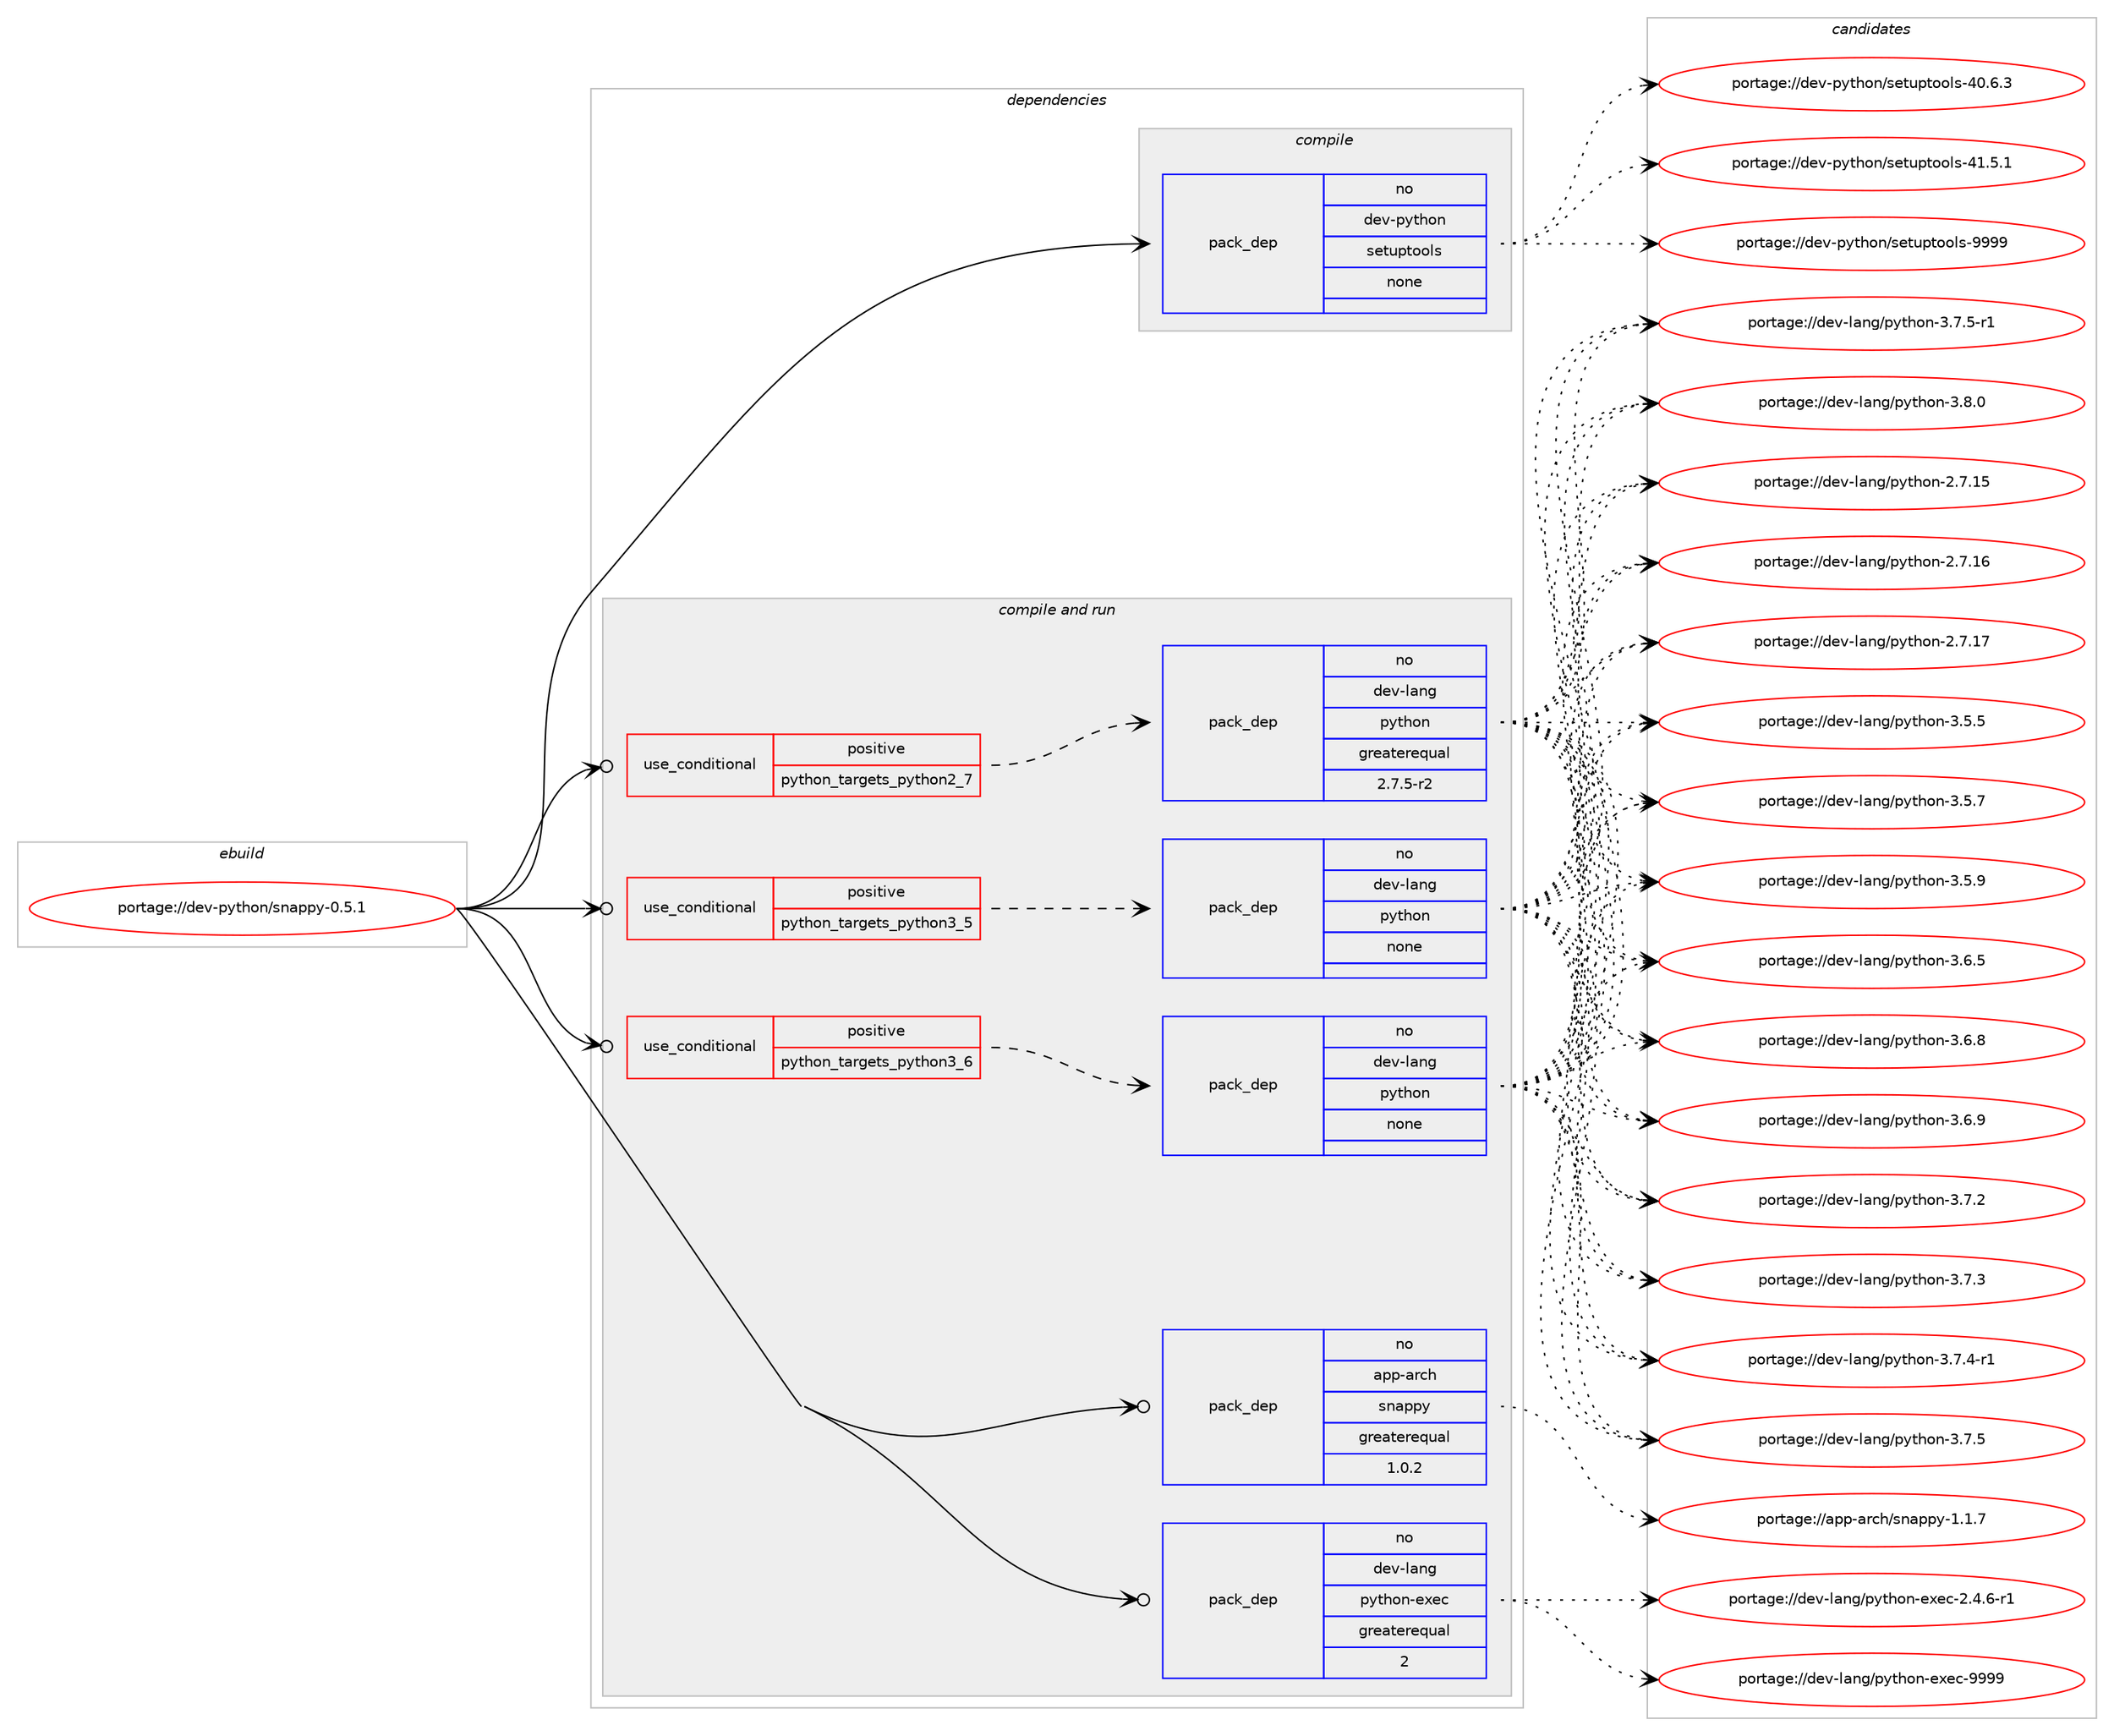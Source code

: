 digraph prolog {

# *************
# Graph options
# *************

newrank=true;
concentrate=true;
compound=true;
graph [rankdir=LR,fontname=Helvetica,fontsize=10,ranksep=1.5];#, ranksep=2.5, nodesep=0.2];
edge  [arrowhead=vee];
node  [fontname=Helvetica,fontsize=10];

# **********
# The ebuild
# **********

subgraph cluster_leftcol {
color=gray;
rank=same;
label=<<i>ebuild</i>>;
id [label="portage://dev-python/snappy-0.5.1", color=red, width=4, href="../dev-python/snappy-0.5.1.svg"];
}

# ****************
# The dependencies
# ****************

subgraph cluster_midcol {
color=gray;
label=<<i>dependencies</i>>;
subgraph cluster_compile {
fillcolor="#eeeeee";
style=filled;
label=<<i>compile</i>>;
subgraph pack130422 {
dependency172608 [label=<<TABLE BORDER="0" CELLBORDER="1" CELLSPACING="0" CELLPADDING="4" WIDTH="220"><TR><TD ROWSPAN="6" CELLPADDING="30">pack_dep</TD></TR><TR><TD WIDTH="110">no</TD></TR><TR><TD>dev-python</TD></TR><TR><TD>setuptools</TD></TR><TR><TD>none</TD></TR><TR><TD></TD></TR></TABLE>>, shape=none, color=blue];
}
id:e -> dependency172608:w [weight=20,style="solid",arrowhead="vee"];
}
subgraph cluster_compileandrun {
fillcolor="#eeeeee";
style=filled;
label=<<i>compile and run</i>>;
subgraph cond38783 {
dependency172609 [label=<<TABLE BORDER="0" CELLBORDER="1" CELLSPACING="0" CELLPADDING="4"><TR><TD ROWSPAN="3" CELLPADDING="10">use_conditional</TD></TR><TR><TD>positive</TD></TR><TR><TD>python_targets_python2_7</TD></TR></TABLE>>, shape=none, color=red];
subgraph pack130423 {
dependency172610 [label=<<TABLE BORDER="0" CELLBORDER="1" CELLSPACING="0" CELLPADDING="4" WIDTH="220"><TR><TD ROWSPAN="6" CELLPADDING="30">pack_dep</TD></TR><TR><TD WIDTH="110">no</TD></TR><TR><TD>dev-lang</TD></TR><TR><TD>python</TD></TR><TR><TD>greaterequal</TD></TR><TR><TD>2.7.5-r2</TD></TR></TABLE>>, shape=none, color=blue];
}
dependency172609:e -> dependency172610:w [weight=20,style="dashed",arrowhead="vee"];
}
id:e -> dependency172609:w [weight=20,style="solid",arrowhead="odotvee"];
subgraph cond38784 {
dependency172611 [label=<<TABLE BORDER="0" CELLBORDER="1" CELLSPACING="0" CELLPADDING="4"><TR><TD ROWSPAN="3" CELLPADDING="10">use_conditional</TD></TR><TR><TD>positive</TD></TR><TR><TD>python_targets_python3_5</TD></TR></TABLE>>, shape=none, color=red];
subgraph pack130424 {
dependency172612 [label=<<TABLE BORDER="0" CELLBORDER="1" CELLSPACING="0" CELLPADDING="4" WIDTH="220"><TR><TD ROWSPAN="6" CELLPADDING="30">pack_dep</TD></TR><TR><TD WIDTH="110">no</TD></TR><TR><TD>dev-lang</TD></TR><TR><TD>python</TD></TR><TR><TD>none</TD></TR><TR><TD></TD></TR></TABLE>>, shape=none, color=blue];
}
dependency172611:e -> dependency172612:w [weight=20,style="dashed",arrowhead="vee"];
}
id:e -> dependency172611:w [weight=20,style="solid",arrowhead="odotvee"];
subgraph cond38785 {
dependency172613 [label=<<TABLE BORDER="0" CELLBORDER="1" CELLSPACING="0" CELLPADDING="4"><TR><TD ROWSPAN="3" CELLPADDING="10">use_conditional</TD></TR><TR><TD>positive</TD></TR><TR><TD>python_targets_python3_6</TD></TR></TABLE>>, shape=none, color=red];
subgraph pack130425 {
dependency172614 [label=<<TABLE BORDER="0" CELLBORDER="1" CELLSPACING="0" CELLPADDING="4" WIDTH="220"><TR><TD ROWSPAN="6" CELLPADDING="30">pack_dep</TD></TR><TR><TD WIDTH="110">no</TD></TR><TR><TD>dev-lang</TD></TR><TR><TD>python</TD></TR><TR><TD>none</TD></TR><TR><TD></TD></TR></TABLE>>, shape=none, color=blue];
}
dependency172613:e -> dependency172614:w [weight=20,style="dashed",arrowhead="vee"];
}
id:e -> dependency172613:w [weight=20,style="solid",arrowhead="odotvee"];
subgraph pack130426 {
dependency172615 [label=<<TABLE BORDER="0" CELLBORDER="1" CELLSPACING="0" CELLPADDING="4" WIDTH="220"><TR><TD ROWSPAN="6" CELLPADDING="30">pack_dep</TD></TR><TR><TD WIDTH="110">no</TD></TR><TR><TD>app-arch</TD></TR><TR><TD>snappy</TD></TR><TR><TD>greaterequal</TD></TR><TR><TD>1.0.2</TD></TR></TABLE>>, shape=none, color=blue];
}
id:e -> dependency172615:w [weight=20,style="solid",arrowhead="odotvee"];
subgraph pack130427 {
dependency172616 [label=<<TABLE BORDER="0" CELLBORDER="1" CELLSPACING="0" CELLPADDING="4" WIDTH="220"><TR><TD ROWSPAN="6" CELLPADDING="30">pack_dep</TD></TR><TR><TD WIDTH="110">no</TD></TR><TR><TD>dev-lang</TD></TR><TR><TD>python-exec</TD></TR><TR><TD>greaterequal</TD></TR><TR><TD>2</TD></TR></TABLE>>, shape=none, color=blue];
}
id:e -> dependency172616:w [weight=20,style="solid",arrowhead="odotvee"];
}
subgraph cluster_run {
fillcolor="#eeeeee";
style=filled;
label=<<i>run</i>>;
}
}

# **************
# The candidates
# **************

subgraph cluster_choices {
rank=same;
color=gray;
label=<<i>candidates</i>>;

subgraph choice130422 {
color=black;
nodesep=1;
choiceportage100101118451121211161041111104711510111611711211611111110811545524846544651 [label="portage://dev-python/setuptools-40.6.3", color=red, width=4,href="../dev-python/setuptools-40.6.3.svg"];
choiceportage100101118451121211161041111104711510111611711211611111110811545524946534649 [label="portage://dev-python/setuptools-41.5.1", color=red, width=4,href="../dev-python/setuptools-41.5.1.svg"];
choiceportage10010111845112121116104111110471151011161171121161111111081154557575757 [label="portage://dev-python/setuptools-9999", color=red, width=4,href="../dev-python/setuptools-9999.svg"];
dependency172608:e -> choiceportage100101118451121211161041111104711510111611711211611111110811545524846544651:w [style=dotted,weight="100"];
dependency172608:e -> choiceportage100101118451121211161041111104711510111611711211611111110811545524946534649:w [style=dotted,weight="100"];
dependency172608:e -> choiceportage10010111845112121116104111110471151011161171121161111111081154557575757:w [style=dotted,weight="100"];
}
subgraph choice130423 {
color=black;
nodesep=1;
choiceportage10010111845108971101034711212111610411111045504655464953 [label="portage://dev-lang/python-2.7.15", color=red, width=4,href="../dev-lang/python-2.7.15.svg"];
choiceportage10010111845108971101034711212111610411111045504655464954 [label="portage://dev-lang/python-2.7.16", color=red, width=4,href="../dev-lang/python-2.7.16.svg"];
choiceportage10010111845108971101034711212111610411111045504655464955 [label="portage://dev-lang/python-2.7.17", color=red, width=4,href="../dev-lang/python-2.7.17.svg"];
choiceportage100101118451089711010347112121116104111110455146534653 [label="portage://dev-lang/python-3.5.5", color=red, width=4,href="../dev-lang/python-3.5.5.svg"];
choiceportage100101118451089711010347112121116104111110455146534655 [label="portage://dev-lang/python-3.5.7", color=red, width=4,href="../dev-lang/python-3.5.7.svg"];
choiceportage100101118451089711010347112121116104111110455146534657 [label="portage://dev-lang/python-3.5.9", color=red, width=4,href="../dev-lang/python-3.5.9.svg"];
choiceportage100101118451089711010347112121116104111110455146544653 [label="portage://dev-lang/python-3.6.5", color=red, width=4,href="../dev-lang/python-3.6.5.svg"];
choiceportage100101118451089711010347112121116104111110455146544656 [label="portage://dev-lang/python-3.6.8", color=red, width=4,href="../dev-lang/python-3.6.8.svg"];
choiceportage100101118451089711010347112121116104111110455146544657 [label="portage://dev-lang/python-3.6.9", color=red, width=4,href="../dev-lang/python-3.6.9.svg"];
choiceportage100101118451089711010347112121116104111110455146554650 [label="portage://dev-lang/python-3.7.2", color=red, width=4,href="../dev-lang/python-3.7.2.svg"];
choiceportage100101118451089711010347112121116104111110455146554651 [label="portage://dev-lang/python-3.7.3", color=red, width=4,href="../dev-lang/python-3.7.3.svg"];
choiceportage1001011184510897110103471121211161041111104551465546524511449 [label="portage://dev-lang/python-3.7.4-r1", color=red, width=4,href="../dev-lang/python-3.7.4-r1.svg"];
choiceportage100101118451089711010347112121116104111110455146554653 [label="portage://dev-lang/python-3.7.5", color=red, width=4,href="../dev-lang/python-3.7.5.svg"];
choiceportage1001011184510897110103471121211161041111104551465546534511449 [label="portage://dev-lang/python-3.7.5-r1", color=red, width=4,href="../dev-lang/python-3.7.5-r1.svg"];
choiceportage100101118451089711010347112121116104111110455146564648 [label="portage://dev-lang/python-3.8.0", color=red, width=4,href="../dev-lang/python-3.8.0.svg"];
dependency172610:e -> choiceportage10010111845108971101034711212111610411111045504655464953:w [style=dotted,weight="100"];
dependency172610:e -> choiceportage10010111845108971101034711212111610411111045504655464954:w [style=dotted,weight="100"];
dependency172610:e -> choiceportage10010111845108971101034711212111610411111045504655464955:w [style=dotted,weight="100"];
dependency172610:e -> choiceportage100101118451089711010347112121116104111110455146534653:w [style=dotted,weight="100"];
dependency172610:e -> choiceportage100101118451089711010347112121116104111110455146534655:w [style=dotted,weight="100"];
dependency172610:e -> choiceportage100101118451089711010347112121116104111110455146534657:w [style=dotted,weight="100"];
dependency172610:e -> choiceportage100101118451089711010347112121116104111110455146544653:w [style=dotted,weight="100"];
dependency172610:e -> choiceportage100101118451089711010347112121116104111110455146544656:w [style=dotted,weight="100"];
dependency172610:e -> choiceportage100101118451089711010347112121116104111110455146544657:w [style=dotted,weight="100"];
dependency172610:e -> choiceportage100101118451089711010347112121116104111110455146554650:w [style=dotted,weight="100"];
dependency172610:e -> choiceportage100101118451089711010347112121116104111110455146554651:w [style=dotted,weight="100"];
dependency172610:e -> choiceportage1001011184510897110103471121211161041111104551465546524511449:w [style=dotted,weight="100"];
dependency172610:e -> choiceportage100101118451089711010347112121116104111110455146554653:w [style=dotted,weight="100"];
dependency172610:e -> choiceportage1001011184510897110103471121211161041111104551465546534511449:w [style=dotted,weight="100"];
dependency172610:e -> choiceportage100101118451089711010347112121116104111110455146564648:w [style=dotted,weight="100"];
}
subgraph choice130424 {
color=black;
nodesep=1;
choiceportage10010111845108971101034711212111610411111045504655464953 [label="portage://dev-lang/python-2.7.15", color=red, width=4,href="../dev-lang/python-2.7.15.svg"];
choiceportage10010111845108971101034711212111610411111045504655464954 [label="portage://dev-lang/python-2.7.16", color=red, width=4,href="../dev-lang/python-2.7.16.svg"];
choiceportage10010111845108971101034711212111610411111045504655464955 [label="portage://dev-lang/python-2.7.17", color=red, width=4,href="../dev-lang/python-2.7.17.svg"];
choiceportage100101118451089711010347112121116104111110455146534653 [label="portage://dev-lang/python-3.5.5", color=red, width=4,href="../dev-lang/python-3.5.5.svg"];
choiceportage100101118451089711010347112121116104111110455146534655 [label="portage://dev-lang/python-3.5.7", color=red, width=4,href="../dev-lang/python-3.5.7.svg"];
choiceportage100101118451089711010347112121116104111110455146534657 [label="portage://dev-lang/python-3.5.9", color=red, width=4,href="../dev-lang/python-3.5.9.svg"];
choiceportage100101118451089711010347112121116104111110455146544653 [label="portage://dev-lang/python-3.6.5", color=red, width=4,href="../dev-lang/python-3.6.5.svg"];
choiceportage100101118451089711010347112121116104111110455146544656 [label="portage://dev-lang/python-3.6.8", color=red, width=4,href="../dev-lang/python-3.6.8.svg"];
choiceportage100101118451089711010347112121116104111110455146544657 [label="portage://dev-lang/python-3.6.9", color=red, width=4,href="../dev-lang/python-3.6.9.svg"];
choiceportage100101118451089711010347112121116104111110455146554650 [label="portage://dev-lang/python-3.7.2", color=red, width=4,href="../dev-lang/python-3.7.2.svg"];
choiceportage100101118451089711010347112121116104111110455146554651 [label="portage://dev-lang/python-3.7.3", color=red, width=4,href="../dev-lang/python-3.7.3.svg"];
choiceportage1001011184510897110103471121211161041111104551465546524511449 [label="portage://dev-lang/python-3.7.4-r1", color=red, width=4,href="../dev-lang/python-3.7.4-r1.svg"];
choiceportage100101118451089711010347112121116104111110455146554653 [label="portage://dev-lang/python-3.7.5", color=red, width=4,href="../dev-lang/python-3.7.5.svg"];
choiceportage1001011184510897110103471121211161041111104551465546534511449 [label="portage://dev-lang/python-3.7.5-r1", color=red, width=4,href="../dev-lang/python-3.7.5-r1.svg"];
choiceportage100101118451089711010347112121116104111110455146564648 [label="portage://dev-lang/python-3.8.0", color=red, width=4,href="../dev-lang/python-3.8.0.svg"];
dependency172612:e -> choiceportage10010111845108971101034711212111610411111045504655464953:w [style=dotted,weight="100"];
dependency172612:e -> choiceportage10010111845108971101034711212111610411111045504655464954:w [style=dotted,weight="100"];
dependency172612:e -> choiceportage10010111845108971101034711212111610411111045504655464955:w [style=dotted,weight="100"];
dependency172612:e -> choiceportage100101118451089711010347112121116104111110455146534653:w [style=dotted,weight="100"];
dependency172612:e -> choiceportage100101118451089711010347112121116104111110455146534655:w [style=dotted,weight="100"];
dependency172612:e -> choiceportage100101118451089711010347112121116104111110455146534657:w [style=dotted,weight="100"];
dependency172612:e -> choiceportage100101118451089711010347112121116104111110455146544653:w [style=dotted,weight="100"];
dependency172612:e -> choiceportage100101118451089711010347112121116104111110455146544656:w [style=dotted,weight="100"];
dependency172612:e -> choiceportage100101118451089711010347112121116104111110455146544657:w [style=dotted,weight="100"];
dependency172612:e -> choiceportage100101118451089711010347112121116104111110455146554650:w [style=dotted,weight="100"];
dependency172612:e -> choiceportage100101118451089711010347112121116104111110455146554651:w [style=dotted,weight="100"];
dependency172612:e -> choiceportage1001011184510897110103471121211161041111104551465546524511449:w [style=dotted,weight="100"];
dependency172612:e -> choiceportage100101118451089711010347112121116104111110455146554653:w [style=dotted,weight="100"];
dependency172612:e -> choiceportage1001011184510897110103471121211161041111104551465546534511449:w [style=dotted,weight="100"];
dependency172612:e -> choiceportage100101118451089711010347112121116104111110455146564648:w [style=dotted,weight="100"];
}
subgraph choice130425 {
color=black;
nodesep=1;
choiceportage10010111845108971101034711212111610411111045504655464953 [label="portage://dev-lang/python-2.7.15", color=red, width=4,href="../dev-lang/python-2.7.15.svg"];
choiceportage10010111845108971101034711212111610411111045504655464954 [label="portage://dev-lang/python-2.7.16", color=red, width=4,href="../dev-lang/python-2.7.16.svg"];
choiceportage10010111845108971101034711212111610411111045504655464955 [label="portage://dev-lang/python-2.7.17", color=red, width=4,href="../dev-lang/python-2.7.17.svg"];
choiceportage100101118451089711010347112121116104111110455146534653 [label="portage://dev-lang/python-3.5.5", color=red, width=4,href="../dev-lang/python-3.5.5.svg"];
choiceportage100101118451089711010347112121116104111110455146534655 [label="portage://dev-lang/python-3.5.7", color=red, width=4,href="../dev-lang/python-3.5.7.svg"];
choiceportage100101118451089711010347112121116104111110455146534657 [label="portage://dev-lang/python-3.5.9", color=red, width=4,href="../dev-lang/python-3.5.9.svg"];
choiceportage100101118451089711010347112121116104111110455146544653 [label="portage://dev-lang/python-3.6.5", color=red, width=4,href="../dev-lang/python-3.6.5.svg"];
choiceportage100101118451089711010347112121116104111110455146544656 [label="portage://dev-lang/python-3.6.8", color=red, width=4,href="../dev-lang/python-3.6.8.svg"];
choiceportage100101118451089711010347112121116104111110455146544657 [label="portage://dev-lang/python-3.6.9", color=red, width=4,href="../dev-lang/python-3.6.9.svg"];
choiceportage100101118451089711010347112121116104111110455146554650 [label="portage://dev-lang/python-3.7.2", color=red, width=4,href="../dev-lang/python-3.7.2.svg"];
choiceportage100101118451089711010347112121116104111110455146554651 [label="portage://dev-lang/python-3.7.3", color=red, width=4,href="../dev-lang/python-3.7.3.svg"];
choiceportage1001011184510897110103471121211161041111104551465546524511449 [label="portage://dev-lang/python-3.7.4-r1", color=red, width=4,href="../dev-lang/python-3.7.4-r1.svg"];
choiceportage100101118451089711010347112121116104111110455146554653 [label="portage://dev-lang/python-3.7.5", color=red, width=4,href="../dev-lang/python-3.7.5.svg"];
choiceportage1001011184510897110103471121211161041111104551465546534511449 [label="portage://dev-lang/python-3.7.5-r1", color=red, width=4,href="../dev-lang/python-3.7.5-r1.svg"];
choiceportage100101118451089711010347112121116104111110455146564648 [label="portage://dev-lang/python-3.8.0", color=red, width=4,href="../dev-lang/python-3.8.0.svg"];
dependency172614:e -> choiceportage10010111845108971101034711212111610411111045504655464953:w [style=dotted,weight="100"];
dependency172614:e -> choiceportage10010111845108971101034711212111610411111045504655464954:w [style=dotted,weight="100"];
dependency172614:e -> choiceportage10010111845108971101034711212111610411111045504655464955:w [style=dotted,weight="100"];
dependency172614:e -> choiceportage100101118451089711010347112121116104111110455146534653:w [style=dotted,weight="100"];
dependency172614:e -> choiceportage100101118451089711010347112121116104111110455146534655:w [style=dotted,weight="100"];
dependency172614:e -> choiceportage100101118451089711010347112121116104111110455146534657:w [style=dotted,weight="100"];
dependency172614:e -> choiceportage100101118451089711010347112121116104111110455146544653:w [style=dotted,weight="100"];
dependency172614:e -> choiceportage100101118451089711010347112121116104111110455146544656:w [style=dotted,weight="100"];
dependency172614:e -> choiceportage100101118451089711010347112121116104111110455146544657:w [style=dotted,weight="100"];
dependency172614:e -> choiceportage100101118451089711010347112121116104111110455146554650:w [style=dotted,weight="100"];
dependency172614:e -> choiceportage100101118451089711010347112121116104111110455146554651:w [style=dotted,weight="100"];
dependency172614:e -> choiceportage1001011184510897110103471121211161041111104551465546524511449:w [style=dotted,weight="100"];
dependency172614:e -> choiceportage100101118451089711010347112121116104111110455146554653:w [style=dotted,weight="100"];
dependency172614:e -> choiceportage1001011184510897110103471121211161041111104551465546534511449:w [style=dotted,weight="100"];
dependency172614:e -> choiceportage100101118451089711010347112121116104111110455146564648:w [style=dotted,weight="100"];
}
subgraph choice130426 {
color=black;
nodesep=1;
choiceportage971121124597114991044711511097112112121454946494655 [label="portage://app-arch/snappy-1.1.7", color=red, width=4,href="../app-arch/snappy-1.1.7.svg"];
dependency172615:e -> choiceportage971121124597114991044711511097112112121454946494655:w [style=dotted,weight="100"];
}
subgraph choice130427 {
color=black;
nodesep=1;
choiceportage10010111845108971101034711212111610411111045101120101994550465246544511449 [label="portage://dev-lang/python-exec-2.4.6-r1", color=red, width=4,href="../dev-lang/python-exec-2.4.6-r1.svg"];
choiceportage10010111845108971101034711212111610411111045101120101994557575757 [label="portage://dev-lang/python-exec-9999", color=red, width=4,href="../dev-lang/python-exec-9999.svg"];
dependency172616:e -> choiceportage10010111845108971101034711212111610411111045101120101994550465246544511449:w [style=dotted,weight="100"];
dependency172616:e -> choiceportage10010111845108971101034711212111610411111045101120101994557575757:w [style=dotted,weight="100"];
}
}

}
